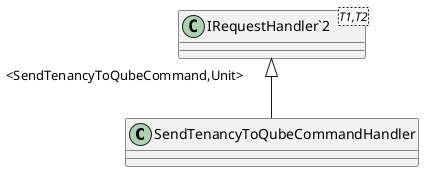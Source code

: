 @startuml
class SendTenancyToQubeCommandHandler {
}
class "IRequestHandler`2"<T1,T2> {
}
"IRequestHandler`2" "<SendTenancyToQubeCommand,Unit>" <|-- SendTenancyToQubeCommandHandler
@enduml

